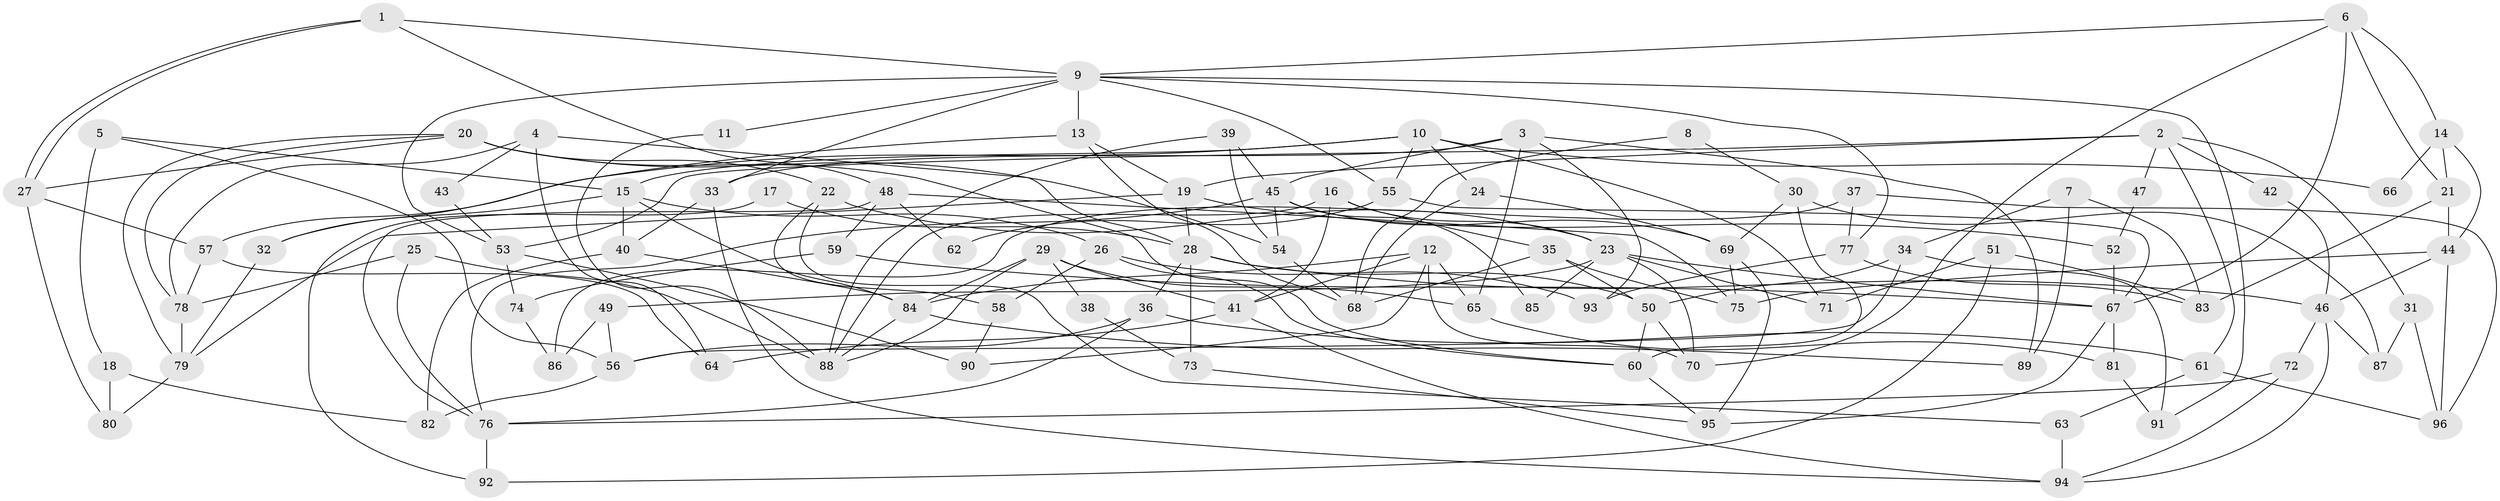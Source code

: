 // coarse degree distribution, {6: 0.19672131147540983, 8: 0.03278688524590164, 5: 0.16393442622950818, 4: 0.18032786885245902, 7: 0.09836065573770492, 11: 0.01639344262295082, 2: 0.06557377049180328, 3: 0.22950819672131148, 9: 0.01639344262295082}
// Generated by graph-tools (version 1.1) at 2025/41/03/06/25 10:41:53]
// undirected, 96 vertices, 192 edges
graph export_dot {
graph [start="1"]
  node [color=gray90,style=filled];
  1;
  2;
  3;
  4;
  5;
  6;
  7;
  8;
  9;
  10;
  11;
  12;
  13;
  14;
  15;
  16;
  17;
  18;
  19;
  20;
  21;
  22;
  23;
  24;
  25;
  26;
  27;
  28;
  29;
  30;
  31;
  32;
  33;
  34;
  35;
  36;
  37;
  38;
  39;
  40;
  41;
  42;
  43;
  44;
  45;
  46;
  47;
  48;
  49;
  50;
  51;
  52;
  53;
  54;
  55;
  56;
  57;
  58;
  59;
  60;
  61;
  62;
  63;
  64;
  65;
  66;
  67;
  68;
  69;
  70;
  71;
  72;
  73;
  74;
  75;
  76;
  77;
  78;
  79;
  80;
  81;
  82;
  83;
  84;
  85;
  86;
  87;
  88;
  89;
  90;
  91;
  92;
  93;
  94;
  95;
  96;
  1 -- 48;
  1 -- 27;
  1 -- 27;
  1 -- 9;
  2 -- 53;
  2 -- 19;
  2 -- 31;
  2 -- 42;
  2 -- 47;
  2 -- 61;
  3 -- 93;
  3 -- 65;
  3 -- 33;
  3 -- 45;
  3 -- 89;
  4 -- 78;
  4 -- 28;
  4 -- 43;
  4 -- 64;
  5 -- 15;
  5 -- 56;
  5 -- 18;
  6 -- 9;
  6 -- 14;
  6 -- 21;
  6 -- 67;
  6 -- 70;
  7 -- 34;
  7 -- 89;
  7 -- 83;
  8 -- 30;
  8 -- 68;
  9 -- 53;
  9 -- 11;
  9 -- 13;
  9 -- 33;
  9 -- 55;
  9 -- 77;
  9 -- 91;
  10 -- 55;
  10 -- 15;
  10 -- 24;
  10 -- 57;
  10 -- 66;
  10 -- 71;
  11 -- 88;
  12 -- 70;
  12 -- 41;
  12 -- 65;
  12 -- 84;
  12 -- 90;
  13 -- 19;
  13 -- 32;
  13 -- 68;
  14 -- 44;
  14 -- 21;
  14 -- 66;
  15 -- 32;
  15 -- 40;
  15 -- 26;
  15 -- 84;
  16 -- 88;
  16 -- 41;
  16 -- 23;
  16 -- 35;
  17 -- 28;
  17 -- 92;
  18 -- 80;
  18 -- 82;
  19 -- 28;
  19 -- 79;
  19 -- 52;
  20 -- 60;
  20 -- 54;
  20 -- 22;
  20 -- 27;
  20 -- 78;
  20 -- 79;
  21 -- 44;
  21 -- 83;
  22 -- 23;
  22 -- 58;
  22 -- 63;
  23 -- 67;
  23 -- 49;
  23 -- 70;
  23 -- 71;
  23 -- 85;
  24 -- 69;
  24 -- 68;
  25 -- 78;
  25 -- 88;
  25 -- 76;
  26 -- 60;
  26 -- 58;
  26 -- 93;
  27 -- 57;
  27 -- 80;
  28 -- 50;
  28 -- 46;
  28 -- 36;
  28 -- 73;
  29 -- 84;
  29 -- 41;
  29 -- 38;
  29 -- 65;
  29 -- 88;
  30 -- 87;
  30 -- 69;
  30 -- 60;
  31 -- 96;
  31 -- 87;
  32 -- 79;
  33 -- 40;
  33 -- 94;
  34 -- 56;
  34 -- 50;
  34 -- 91;
  35 -- 68;
  35 -- 50;
  35 -- 75;
  36 -- 76;
  36 -- 56;
  36 -- 61;
  37 -- 77;
  37 -- 96;
  37 -- 86;
  38 -- 73;
  39 -- 88;
  39 -- 54;
  39 -- 45;
  40 -- 84;
  40 -- 82;
  41 -- 64;
  41 -- 94;
  42 -- 46;
  43 -- 53;
  44 -- 75;
  44 -- 46;
  44 -- 96;
  45 -- 54;
  45 -- 69;
  45 -- 76;
  45 -- 85;
  46 -- 94;
  46 -- 72;
  46 -- 87;
  47 -- 52;
  48 -- 76;
  48 -- 75;
  48 -- 59;
  48 -- 62;
  49 -- 56;
  49 -- 86;
  50 -- 70;
  50 -- 60;
  51 -- 71;
  51 -- 83;
  51 -- 92;
  52 -- 67;
  53 -- 90;
  53 -- 74;
  54 -- 68;
  55 -- 67;
  55 -- 62;
  56 -- 82;
  57 -- 64;
  57 -- 78;
  58 -- 90;
  59 -- 67;
  59 -- 74;
  60 -- 95;
  61 -- 63;
  61 -- 96;
  63 -- 94;
  65 -- 81;
  67 -- 81;
  67 -- 95;
  69 -- 95;
  69 -- 75;
  72 -- 76;
  72 -- 94;
  73 -- 95;
  74 -- 86;
  76 -- 92;
  77 -- 83;
  77 -- 93;
  78 -- 79;
  79 -- 80;
  81 -- 91;
  84 -- 88;
  84 -- 89;
}
